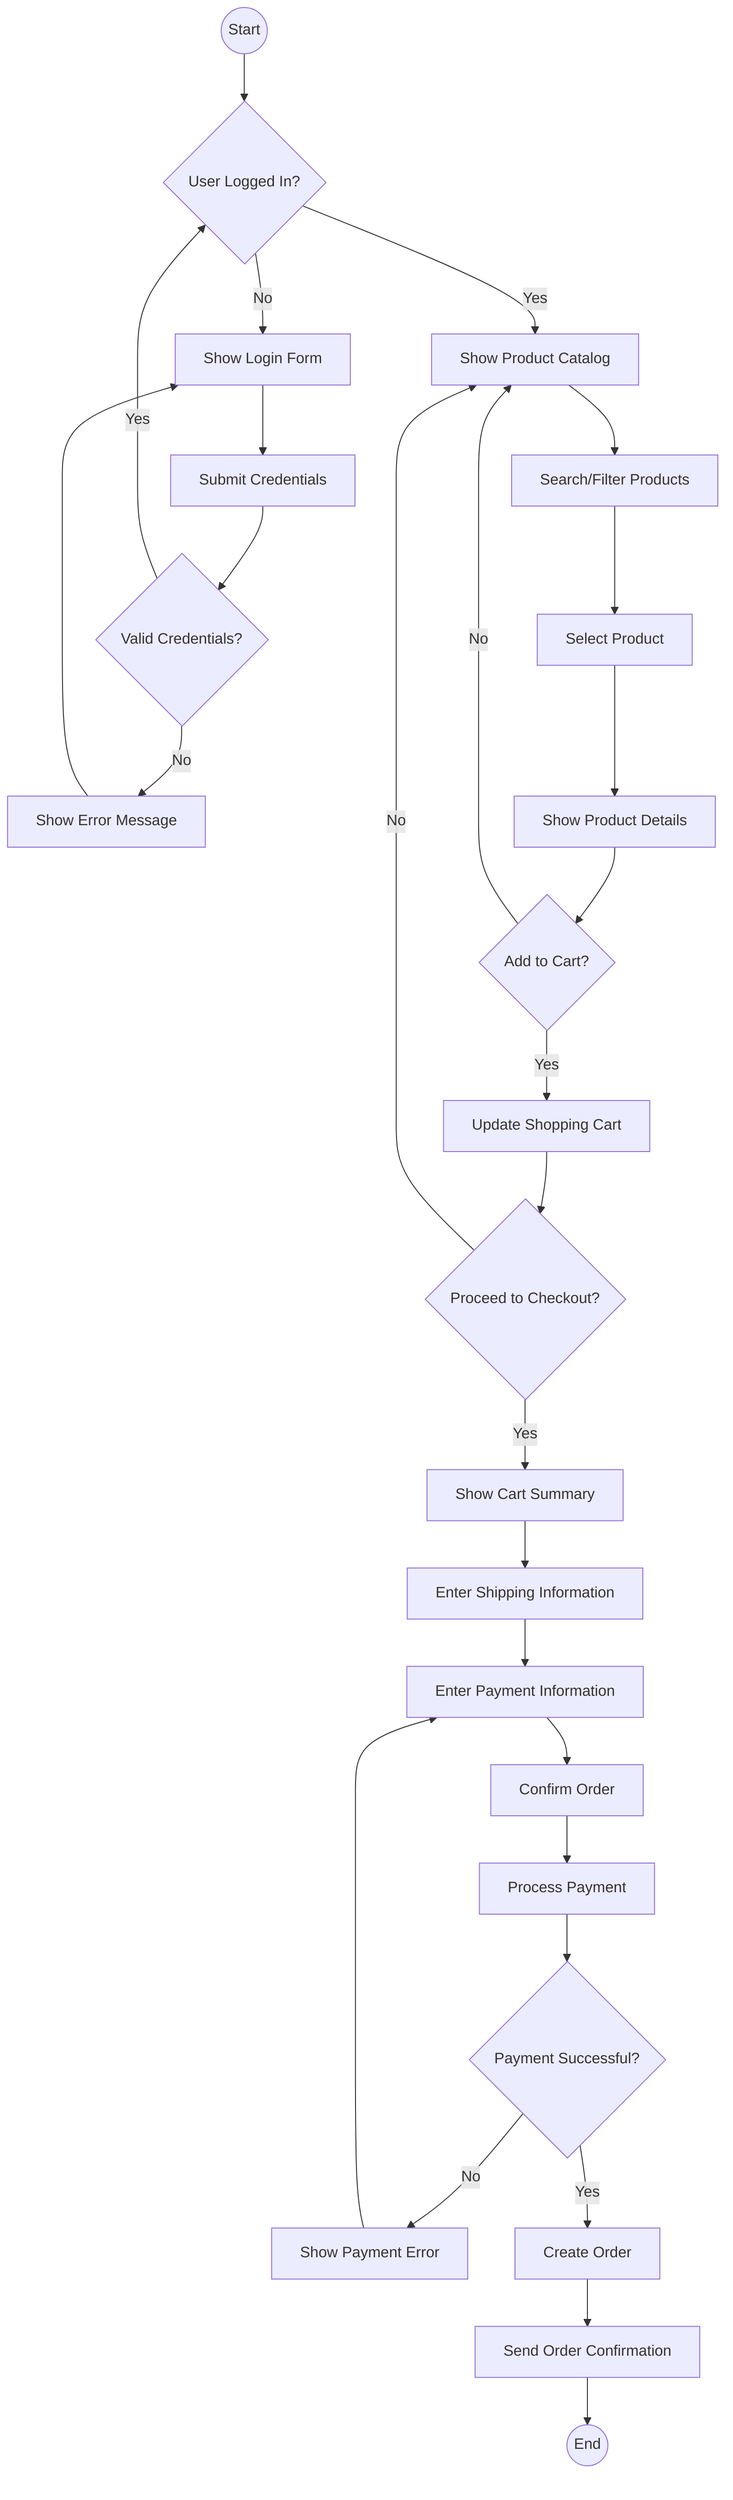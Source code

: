 graph TD
    Start((Start)) --> Login{User Logged In?}
    Login -->|No| ShowLoginForm[Show Login Form]
    ShowLoginForm --> SubmitLoginForm[Submit Credentials]
    SubmitLoginForm --> ValidCredentials{Valid Credentials?}
    ValidCredentials -->|No| ShowError[Show Error Message]
    ShowError --> ShowLoginForm
    ValidCredentials -->|Yes| Login
    
    Login -->|Yes| ShowProductCatalog[Show Product Catalog]
    ShowProductCatalog --> SearchFilter[Search/Filter Products]
    SearchFilter --> SelectProduct[Select Product]
    SelectProduct --> ShowProductDetails[Show Product Details]
    ShowProductDetails --> AddToCart{Add to Cart?}
    
    AddToCart -->|No| ShowProductCatalog
    AddToCart -->|Yes| UpdateCart[Update Shopping Cart]
    UpdateCart --> Checkout{Proceed to Checkout?}
    
    Checkout -->|No| ShowProductCatalog
    Checkout -->|Yes| ShowCartSummary[Show Cart Summary]
    ShowCartSummary --> EnterShippingInfo[Enter Shipping Information]
    EnterShippingInfo --> EnterPaymentInfo[Enter Payment Information]
    EnterPaymentInfo --> ConfirmOrder[Confirm Order]
    ConfirmOrder --> ProcessPayment[Process Payment]
    ProcessPayment --> PaymentSuccessful{Payment Successful?}
    
    PaymentSuccessful -->|No| ShowPaymentError[Show Payment Error]
    ShowPaymentError --> EnterPaymentInfo
    
    PaymentSuccessful -->|Yes| CreateOrder[Create Order]
    CreateOrder --> SendConfirmation[Send Order Confirmation]
    SendConfirmation --> End((End))